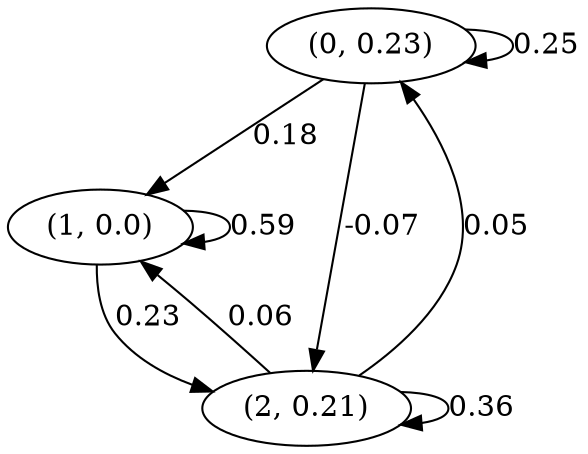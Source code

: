 digraph {
    0 [ label = "(0, 0.23)" ]
    1 [ label = "(1, 0.0)" ]
    2 [ label = "(2, 0.21)" ]
    0 -> 0 [ label = "0.25" ]
    1 -> 1 [ label = "0.59" ]
    2 -> 2 [ label = "0.36" ]
    2 -> 0 [ label = "0.05" ]
    0 -> 1 [ label = "0.18" ]
    2 -> 1 [ label = "0.06" ]
    0 -> 2 [ label = "-0.07" ]
    1 -> 2 [ label = "0.23" ]
}

